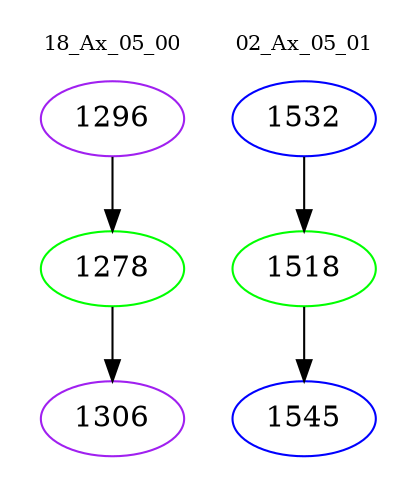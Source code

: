 digraph{
subgraph cluster_0 {
color = white
label = "18_Ax_05_00";
fontsize=10;
T0_1296 [label="1296", color="purple"]
T0_1296 -> T0_1278 [color="black"]
T0_1278 [label="1278", color="green"]
T0_1278 -> T0_1306 [color="black"]
T0_1306 [label="1306", color="purple"]
}
subgraph cluster_1 {
color = white
label = "02_Ax_05_01";
fontsize=10;
T1_1532 [label="1532", color="blue"]
T1_1532 -> T1_1518 [color="black"]
T1_1518 [label="1518", color="green"]
T1_1518 -> T1_1545 [color="black"]
T1_1545 [label="1545", color="blue"]
}
}
